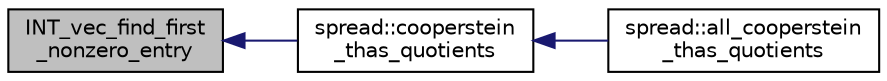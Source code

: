digraph "INT_vec_find_first_nonzero_entry"
{
  edge [fontname="Helvetica",fontsize="10",labelfontname="Helvetica",labelfontsize="10"];
  node [fontname="Helvetica",fontsize="10",shape=record];
  rankdir="LR";
  Node4781 [label="INT_vec_find_first\l_nonzero_entry",height=0.2,width=0.4,color="black", fillcolor="grey75", style="filled", fontcolor="black"];
  Node4781 -> Node4782 [dir="back",color="midnightblue",fontsize="10",style="solid",fontname="Helvetica"];
  Node4782 [label="spread::cooperstein\l_thas_quotients",height=0.2,width=0.4,color="black", fillcolor="white", style="filled",URL="$da/dc1/classspread.html#abba98e1f22f9a1a00823774307f29bef"];
  Node4782 -> Node4783 [dir="back",color="midnightblue",fontsize="10",style="solid",fontname="Helvetica"];
  Node4783 [label="spread::all_cooperstein\l_thas_quotients",height=0.2,width=0.4,color="black", fillcolor="white", style="filled",URL="$da/dc1/classspread.html#a83ae27050bb13feeb7e897c0f9f06b21"];
}
